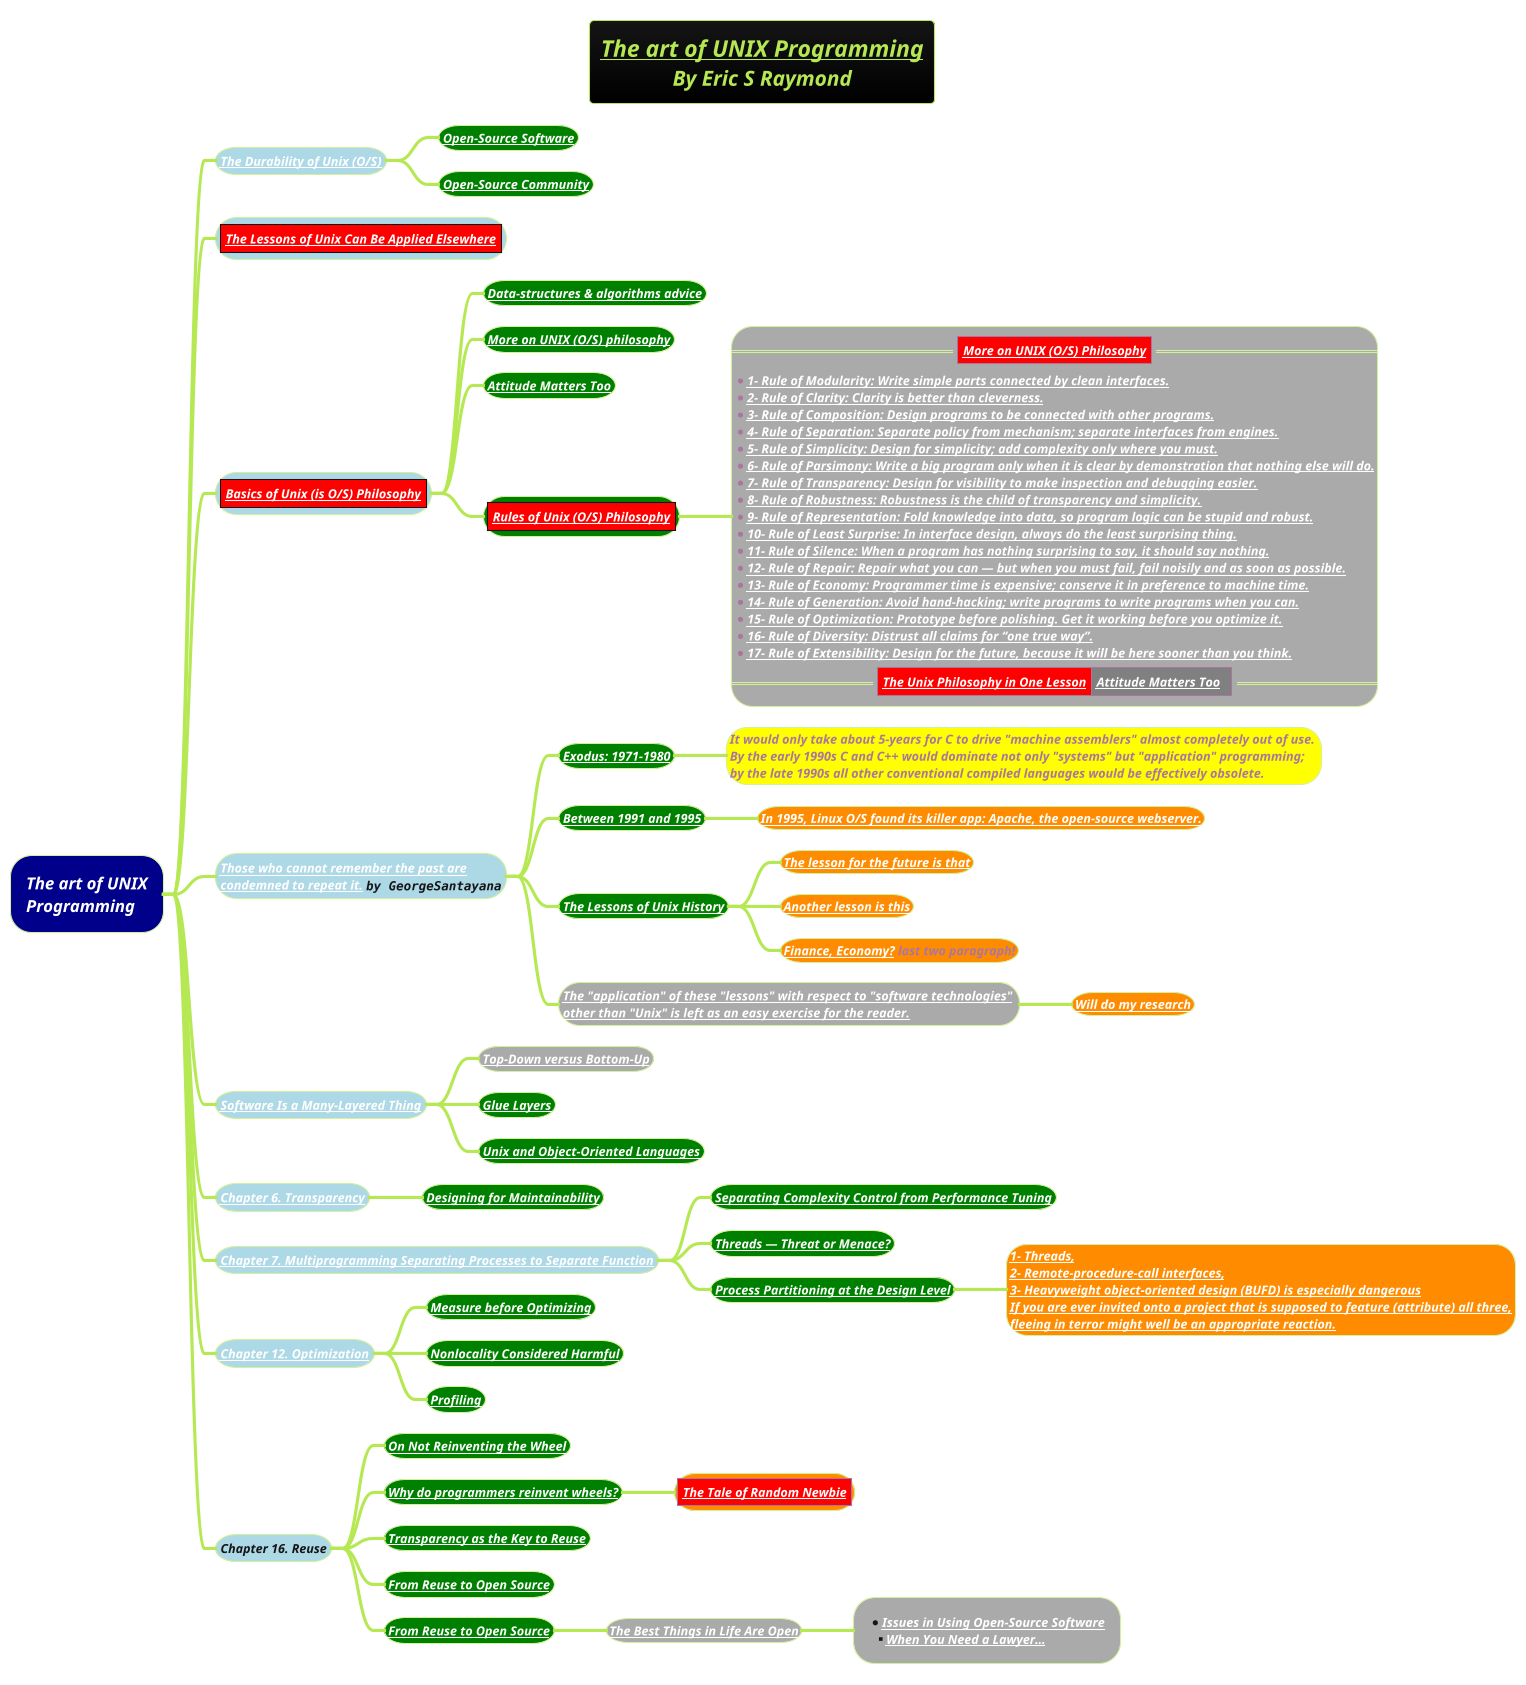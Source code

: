 @startmindmap
title =<i><u><size:18>The art of UNIX Programming \n<i>By Eric S Raymond
!theme hacker

*[#darkblue] <color #white><i>The art of UNIX\n<color #white><i>Programming
**[#lightblue] <i><size:12>[[docs/3-programming-languages/Venkat-Subramaniam/images/img_701.png The Durability of Unix (O/S)]]

***[#green] <size:12><color #white><i><b>[[docs/3-programming-languages/Venkat-Subramaniam/images/img_701.png Open-Source Software]]
***[#green] <size:12><color #white><i><b>[[docs/3-programming-languages/Venkat-Subramaniam/images/img_701.png Open-Source Community]]
**[#lightblue] |<#red><i><size:12>[[docs/3-programming-languages/Venkat-Subramaniam/images/img_702.png The Lessons of Unix Can Be Applied Elsewhere]]|
**[#lightblue] |<#red><i><size:12>[[docs/3-programming-languages/Venkat-Subramaniam/images/img_703.png Basics of Unix (is O/S) Philosophy]]|
***[#green] <size:12><color #white><i><b>[[docs/3-programming-languages/Venkat-Subramaniam/images/img_257.png Data-structures & algorithms advice]]
***[#green] <size:12><color #white><i><b>[[docs/3-programming-languages/Venkat-Subramaniam/images/img_707.drawio.png More on UNIX (O/S) philosophy]]
***[#green] <size:12><color #white><i><b>[[docs/3-programming-languages/Venkat-Subramaniam/images/img_285.png Attitude Matters Too]]

***[#green] |<#red><i><b><size:12>[[docs/3-programming-languages/Venkat-Subramaniam/images/img_257.png Rules of Unix (O/S) Philosophy]]|
****[#a]:==|<#red><size:12><color #white><i><b>[[docs/3-programming-languages/Venkat-Subramaniam/images/img_707.drawio.png More on UNIX (O/S) Philosophy]]|==
*<size:12><color #white><i><b>[[docs/3-programming-languages/Venkat-Subramaniam/images/img_704.png 1- Rule of Modularity: Write simple parts connected by clean interfaces.]]
*<size:12><color #white><i><b>[[docs/3-programming-languages/Venkat-Subramaniam/images/img_705.png 2- Rule of Clarity: Clarity is better than cleverness.]]
*<size:12><color #white><i><b>[[docs/3-programming-languages/Venkat-Subramaniam/images/img_706.png 3- Rule of Composition: Design programs to be connected with other programs.]]
*<size:12><color #white><i><b>[[docs/3-programming-languages/Venkat-Subramaniam/images/img_707.png 4- Rule of Separation: Separate policy from mechanism; separate interfaces from engines.]]
*<size:12><color #white><i><b>[[docs/3-programming-languages/Venkat-Subramaniam/images/img_708.png 5- Rule of Simplicity: Design for simplicity; add complexity only where you must.]]
*<size:12><color #white><i><b>[[docs/3-programming-languages/Venkat-Subramaniam/images/img_709.png 6- Rule of Parsimony: Write a big program only when it is clear by demonstration that nothing else will do.]]
*<size:12><color #white><i><b>[[docs/3-programming-languages/Venkat-Subramaniam/images/img_710.png 7- Rule of Transparency: Design for visibility to make inspection and debugging easier.]]
*<size:12><color #white><i><b>[[docs/3-programming-languages/Venkat-Subramaniam/images/img_711.png 8- Rule of Robustness: Robustness is the child of transparency and simplicity.]]
*<size:12><color #white><i><b>[[docs/3-programming-languages/Venkat-Subramaniam/images/img_712.png 9- Rule of Representation: Fold knowledge into data, so program logic can be stupid and robust.]]
*<size:12><color #white><i><b>[[docs/3-programming-languages/Venkat-Subramaniam/images/img_713.png 10- Rule of Least Surprise: In interface design, always do the least surprising thing.]]
*<size:12><color #white><i><b>[[docs/3-programming-languages/Venkat-Subramaniam/images/img_714.png 11- Rule of Silence: When a program has nothing surprising to say, it should say nothing.]]
*<size:12><color #white><i><b>[[docs/3-programming-languages/Venkat-Subramaniam/images/img_715.png 12- Rule of Repair: Repair what you can — but when you must fail, fail noisily and as soon as possible.]]
*<size:12><color #white><i><b>[[docs/3-programming-languages/Venkat-Subramaniam/images/img_716.png 13- Rule of Economy: Programmer time is expensive; conserve it in preference to machine time.]]
*<size:12><color #white><i><b>[[docs/3-programming-languages/Venkat-Subramaniam/images/img_717.png 14- Rule of Generation: Avoid hand-hacking; write programs to write programs when you can.]]
*<size:12><color #white><i><b>[[docs/3-programming-languages/Venkat-Subramaniam/images/img_718.png 15- Rule of Optimization: Prototype before polishing. Get it working before you optimize it.]]
*<size:12><color #white><i><b>[[docs/3-programming-languages/Venkat-Subramaniam/images/img_719.png 16- Rule of Diversity: Distrust all claims for “one true way”.]]
*<size:12><color #white><i><b>[[docs/3-programming-languages/Venkat-Subramaniam/images/img_720.png 17- Rule of Extensibility: Design for the future, because it will be here sooner than you think.]]
==|<#red><size:12><color #white><i><b>[[docs/3-programming-languages/Venkat-Subramaniam/images/img_721.png The Unix Philosophy in One Lesson]]|<#grey><size:12><color #white><i><b>[[docs/3-programming-languages/Venkat-Subramaniam/images/img_285.png Attitude Matters Too]]  |==;

**[#lightblue] <i><size:12>[[docs/3-programming-languages/Venkat-Subramaniam/images/img_701.png Those who cannot remember the past are]]\n<i><size:12>[[docs/3-programming-languages/Venkat-Subramaniam/images/img_701.png condemned to repeat it.]] ""by GeorgeSantayana""
***[#green] <b><i><size:12>[[docs/3-programming-languages/Venkat-Subramaniam/images/img_722.png Exodus: 1971–1980]]
****[#yellow] <b><i><size:12>It would only take about 5-years for C to drive "machine assemblers" almost completely out of use. \n<b><i><size:12>By the early 1990s C and C++ would dominate not only "systems" but "application" programming; \n<b><i><size:12>by the late 1990s all other conventional compiled languages would be effectively obsolete.

***[#green] <b><i><size:12>[[docs/3-programming-languages/Venkat-Subramaniam/images/img_722.png Between 1991 and 1995]]
****[#darkorange] <b><i><size:12>[[docs/3-programming-languages/Venkat-Subramaniam/images/img_722.png In 1995, Linux O/S found its killer app: Apache, the open-source webserver.]]
***[#green] <b><i><size:12>[[docs/3-programming-languages/Venkat-Subramaniam/images/img_722.png The Lessons of Unix History]]
****[#darkorange] <b><i><size:12>[[docs/3-programming-languages/Venkat-Subramaniam/images/img_722.png The lesson for the future is that]]
****[#darkorange] <b><i><size:12>[[docs/3-programming-languages/Venkat-Subramaniam/images/img_722.png Another lesson is this]]
****[#darkorange] <b><i><size:12>[[docs/3-programming-languages/Venkat-Subramaniam/images/img_722.png Finance, Economy?]] last two paragraph!
***[#a] <b><i><size:12>[[docs/3-programming-languages/Venkat-Subramaniam/images/img_722.png The "application" of these "lessons" with respect to "software technologies"]] \n<b><i><size:12>[[docs/3-programming-languages/Venkat-Subramaniam/images/img_722.png other than "Unix" is left as an easy exercise for the reader.]]
****[#darkorange] <b><i><size:12>[[docs/3-programming-languages/Venkat-Subramaniam/images/img_722.png Will do my research]]
**[#lightblue] <i><size:12>[[docs/3-programming-languages/Venkat-Subramaniam/images/img_723.png Software Is a Many-Layered Thing]]
***[#a] <b><i><size:12>[[docs/3-programming-languages/Venkat-Subramaniam/images/img_723.png Top-Down versus Bottom-Up]]
***[#green] <b><i><size:12>[[docs/3-programming-languages/Venkat-Subramaniam/images/img_724.png Glue Layers]]
***[#green] <b><i><size:12>[[docs/3-programming-languages/Venkat-Subramaniam/images/img_724.png Unix and Object-Oriented Languages]]
**[#lightblue] <i><size:12>[[docs/3-programming-languages/Venkat-Subramaniam/images/img_725.png Chapter 6. Transparency]]
***[#green] <b><i><size:12>[[docs/3-programming-languages/Venkat-Subramaniam/images/img_726.png Designing for Maintainability]]
**[#lightblue] <i><size:12>[[docs/3-programming-languages/Venkat-Subramaniam/images/img_727.png Chapter 7. Multiprogramming Separating Processes to Separate Function]]
***[#green] <b><i><size:12>[[docs/3-programming-languages/Venkat-Subramaniam/images/img_728.png Separating Complexity Control from Performance Tuning]]
***[#green] <b><i><size:12>[[docs/3-programming-languages/Venkat-Subramaniam/images/img_729.png Threads — Threat or Menace?]]
***[#green] <b><i><size:12>[[docs/3-programming-languages/Venkat-Subramaniam/images/img_730.png Process Partitioning at the Design Level]]

****[#darkorange]:<b><i><size:12>[[docs/3-programming-languages/Venkat-Subramaniam/images/img_730.png 1- Threads,]]
<b><i><size:12>[[docs/3-programming-languages/Venkat-Subramaniam/images/img_730.png 2- Remote-procedure-call interfaces,]]
<b><i><size:12>[[docs/3-programming-languages/Venkat-Subramaniam/images/img_730.png 3- Heavyweight object-oriented design (BUFD) is especially dangerous]]
<b><i><size:12>[[docs/3-programming-languages/Venkat-Subramaniam/images/img_730.png If you are ever invited onto a project that is supposed to feature (attribute) all three,]]
<b><i><size:12>[[docs/3-programming-languages/Venkat-Subramaniam/images/img_730.png ﬂeeing in terror might well be an appropriate reaction.]];

**[#lightblue] <i><size:12>[[docs/3-programming-languages/Venkat-Subramaniam/images/img_731.png Chapter 12. Optimization]]
***[#green] <b><i><size:12>[[docs/3-programming-languages/Venkat-Subramaniam/images/img_732.png Measure before Optimizing]]
***[#green] <b><i><size:12>[[docs/3-programming-languages/Venkat-Subramaniam/images/img_733.png Nonlocality Considered Harmful]]
***[#green] <b><i><size:12>[[docs/3-programming-languages/Venkat-Subramaniam/images/img_734.png Profiling]]
**[#lightblue] <i><size:12>Chapter 16. Reuse
***[#green] <b><i><size:12>[[docs/3-programming-languages/Venkat-Subramaniam/images/img_735.png On Not Reinventing the Wheel]]
***[#green] <b><i><size:12>[[docs/3-programming-languages/Venkat-Subramaniam/images/img_736.png Why do programmers reinvent wheels?]]
****[#darkorange] |<#red><b><i><size:12>[[docs/3-programming-languages/Venkat-Subramaniam/images/img_736.png The Tale of Random Newbie]]|
***[#green] <b><i><size:12>[[docs/3-programming-languages/Venkat-Subramaniam/images/img_737.png Transparency as the Key to Reuse]]
***[#green] <b><i><size:12>[[docs/3-programming-languages/Venkat-Subramaniam/images/img_738.png From Reuse to Open Source]]
***[#green] <b><i><size:12>[[docs/3-programming-languages/Venkat-Subramaniam/images/img_738.png From Reuse to Open Source]]
****[#a] <b><i><size:12>[[docs/3-programming-languages/Venkat-Subramaniam/images/img_739.png The Best Things in Life Are Open]]
*****[#a] *<b><i><size:12>[[docs/3-programming-languages/Venkat-Subramaniam/images/img_740.png Issues in Using Open-Source Software]] \n**<b><i><size:12>[[docs/3-programming-languages/Venkat-Subramaniam/images/img_740.png When You Need a Lawyer…]]

@endmindmap

